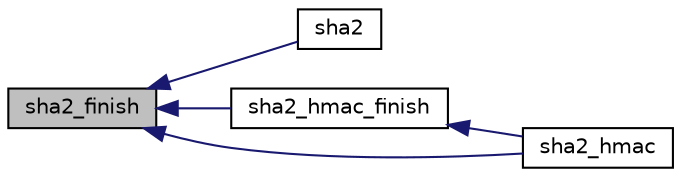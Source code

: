 digraph "sha2_finish"
{
 // INTERACTIVE_SVG=YES
  edge [fontname="Helvetica",fontsize="10",labelfontname="Helvetica",labelfontsize="10"];
  node [fontname="Helvetica",fontsize="10",shape=record];
  rankdir="LR";
  Node1 [label="sha2_finish",height=0.2,width=0.4,color="black", fillcolor="grey75", style="filled", fontcolor="black"];
  Node1 -> Node2 [dir="back",color="midnightblue",fontsize="10",style="solid",fontname="Helvetica"];
  Node2 [label="sha2",height=0.2,width=0.4,color="black", fillcolor="white", style="filled",URL="$db/d4d/sha2_8h.html#a3a32be6d62771a80c4baa302bf516f1d",tooltip="Output = SHA-256( input buffer ) "];
  Node1 -> Node3 [dir="back",color="midnightblue",fontsize="10",style="solid",fontname="Helvetica"];
  Node3 [label="sha2_hmac_finish",height=0.2,width=0.4,color="black", fillcolor="white", style="filled",URL="$db/d4d/sha2_8h.html#a26eb68bd8099e178f5110e6437596777",tooltip="SHA-256 HMAC final digest. "];
  Node3 -> Node4 [dir="back",color="midnightblue",fontsize="10",style="solid",fontname="Helvetica"];
  Node4 [label="sha2_hmac",height=0.2,width=0.4,color="black", fillcolor="white", style="filled",URL="$db/d4d/sha2_8h.html#a33f96332050976275e169a7a676d703f",tooltip="Output = HMAC-SHA-256( hmac key, input buffer ) "];
  Node1 -> Node4 [dir="back",color="midnightblue",fontsize="10",style="solid",fontname="Helvetica"];
}
